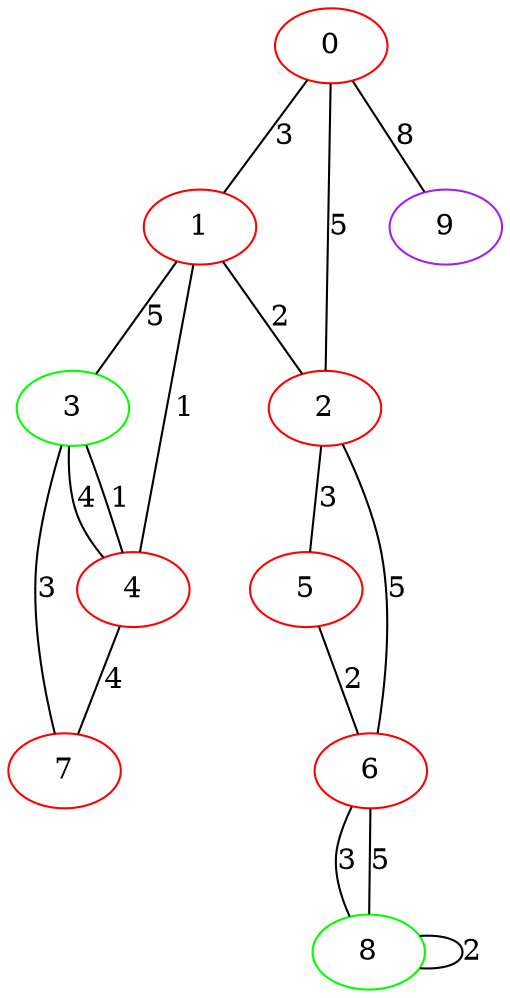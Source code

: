 graph "" {
0 [color=red, weight=1];
1 [color=red, weight=1];
2 [color=red, weight=1];
3 [color=green, weight=2];
4 [color=red, weight=1];
5 [color=red, weight=1];
6 [color=red, weight=1];
7 [color=red, weight=1];
8 [color=green, weight=2];
9 [color=purple, weight=4];
0 -- 1  [key=0, label=3];
0 -- 2  [key=0, label=5];
0 -- 9  [key=0, label=8];
1 -- 2  [key=0, label=2];
1 -- 3  [key=0, label=5];
1 -- 4  [key=0, label=1];
2 -- 5  [key=0, label=3];
2 -- 6  [key=0, label=5];
3 -- 4  [key=0, label=1];
3 -- 4  [key=1, label=4];
3 -- 7  [key=0, label=3];
4 -- 7  [key=0, label=4];
5 -- 6  [key=0, label=2];
6 -- 8  [key=0, label=3];
6 -- 8  [key=1, label=5];
8 -- 8  [key=0, label=2];
}
